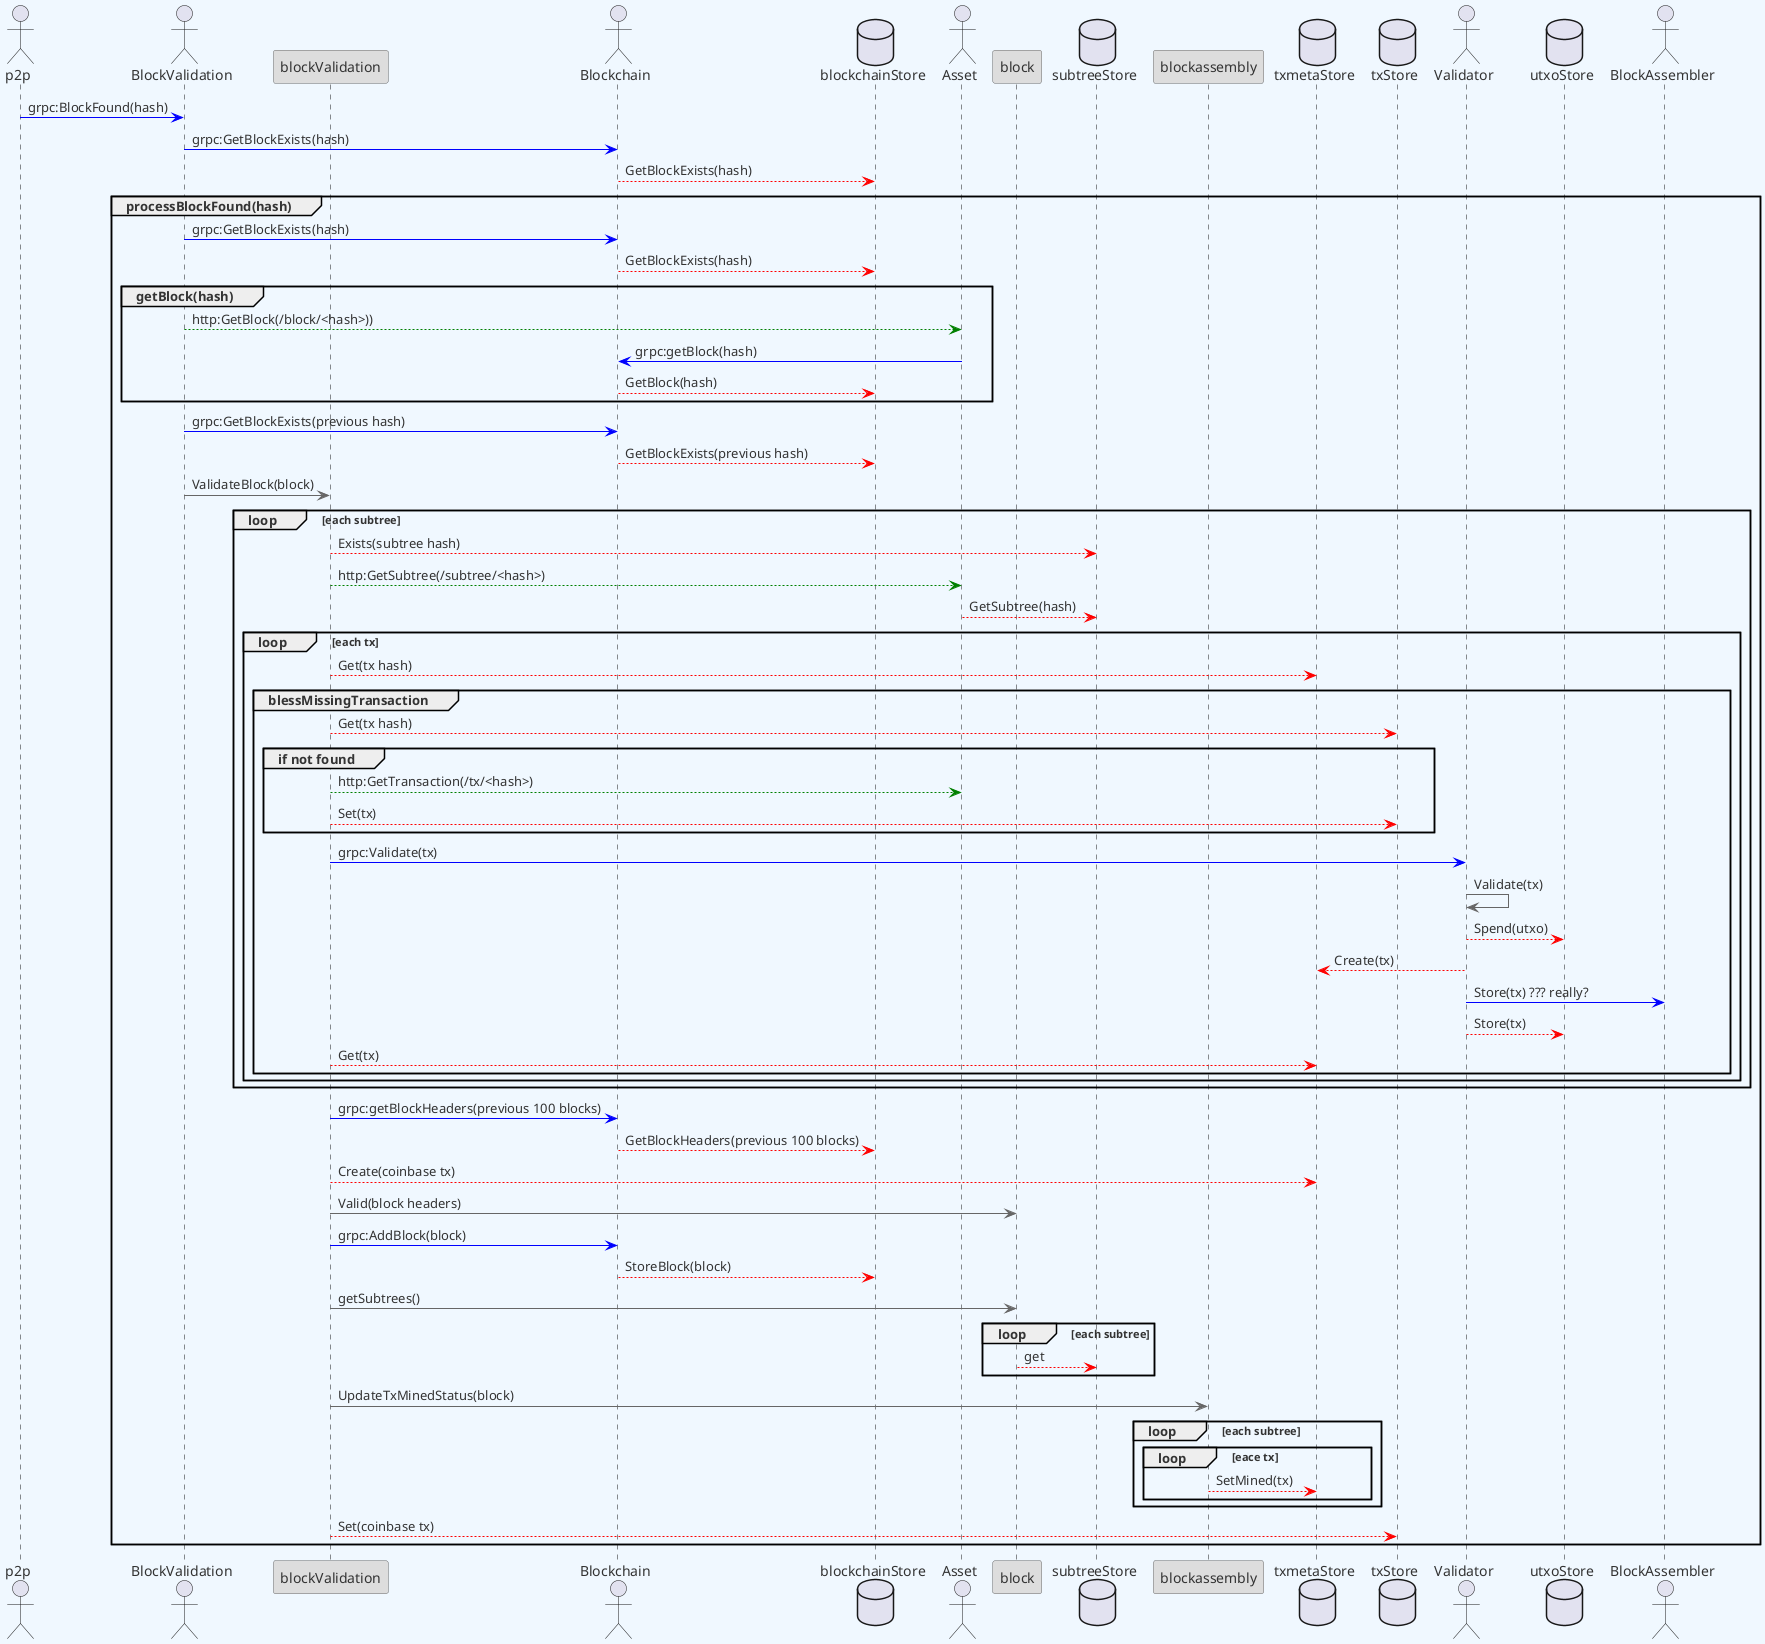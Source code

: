 @startuml overview
skinparam backgroundColor #F0F8FF
skinparam defaultFontColor #333333
skinparam arrowColor #666666

' Define borders for all elements
skinparam entity {
  BorderColor #666666
  BackgroundColor #DDDDDD
}

skinparam control {
  BorderColor #666666
  BackgroundColor #DDDDDD
}

skinparam participant {
  BorderColor #666666
  BackgroundColor #DDDDDD
}



actor p2p
actor BlockValidation
participant blockValidation
actor Blockchain
database blockchainStore
actor Asset
participant block
database subtreeStore
participant blockassembly
database txmetaStore
database txStore
actor Validator
database utxoStore
actor BlockAssembler


p2p -[#blue]> BlockValidation : grpc:BlockFound(hash)
BlockValidation -[#blue]> Blockchain : grpc:GetBlockExists(hash)
Blockchain -[#red]-> blockchainStore : GetBlockExists(hash)
group processBlockFound(hash)
BlockValidation -[#blue]> Blockchain : grpc:GetBlockExists(hash)
Blockchain -[#red]-> blockchainStore : GetBlockExists(hash)
group getBlock(hash)
BlockValidation -[#green]--> Asset : http:GetBlock(/block/<hash>))
Asset -[#blue]> Blockchain : grpc:getBlock(hash)
Blockchain -[#red]-> blockchainStore : GetBlock(hash)
end
BlockValidation -[#blue]> Blockchain : grpc:GetBlockExists(previous hash)
Blockchain -[#red]-> blockchainStore : GetBlockExists(previous hash)
BlockValidation -> blockValidation : ValidateBlock(block)

loop each subtree
blockValidation -[#red]-> subtreeStore : Exists(subtree hash)
blockValidation -[#green]--> Asset : http:GetSubtree(/subtree/<hash>)
Asset -[#red]-> subtreeStore : GetSubtree(hash)
loop each tx
blockValidation -[#red]-> txmetaStore : Get(tx hash)
group blessMissingTransaction
blockValidation -[#red]-> txStore: Get(tx hash)
group if not found
blockValidation -[#green]--> Asset : http:GetTransaction(/tx/<hash>)
blockValidation -[#red]-> txStore : Set(tx)
end
blockValidation -[#blue]> Validator : grpc:Validate(tx)
Validator -> Validator : Validate(tx)
Validator -[#red]-> utxoStore : Spend(utxo)
Validator -[#red]-> txmetaStore : Create(tx)
Validator -[#blue]> BlockAssembler : Store(tx) ??? really?
Validator -[#red]-> utxoStore : Store(tx)
blockValidation -[#red]-> txmetaStore : Get(tx)
end
end
end
blockValidation -[#blue]> Blockchain : grpc:getBlockHeaders(previous 100 blocks)
Blockchain -[#red]-> blockchainStore : GetBlockHeaders(previous 100 blocks)
blockValidation -[#red]-> txmetaStore : Create(coinbase tx)
blockValidation -> block : Valid(block headers)
blockValidation -[#blue]> Blockchain : grpc:AddBlock(block)
Blockchain -[#red]-> blockchainStore : StoreBlock(block)
blockValidation -> block : getSubtrees()
loop each subtree
block -[#red]-> subtreeStore : get

end
blockValidation -> blockassembly : UpdateTxMinedStatus(block)
loop each subtree
loop eace tx
blockassembly -[#red]-> txmetaStore : SetMined(tx)
end
end
blockValidation -[#red]-> txStore : Set(coinbase tx)
end

@enduml
